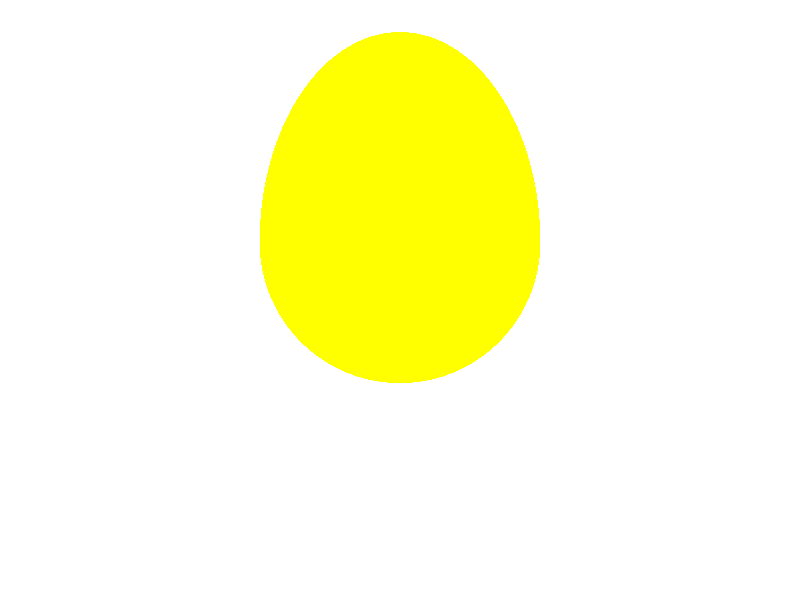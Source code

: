 #include "colors.inc"

background {
  color White
}

camera {
  location <0,0,-11>
  look_at  <0, 0, 0>
}

light_source {
  <9,15,-3>
  color White
}

//
//////////////////// PLANE ////////////////////
//

plane {
  y, 0
  pigment {
    color White
  }
  finish {
    reflection {
      .45
    }
    
    
  }
  
}

#declare EGG_TEX = texture {
  pigment{color Yellow}
}

#declare EGG_RADIUS = 2.5;
#declare EGG_UPPER_HALF_Y_SCALE = 1.5;

#declare EGG_UPPERPART =
  intersection{
    sphere{<0,0,0>,EGG_RADIUS scale <1,EGG_UPPER_HALF_Y_SCALE,1>}
    box{<-EGG_RADIUS,0,-EGG_RADIUS>,
      <EGG_RADIUS, EGG_UPPER_HALF_Y_SCALE * EGG_RADIUS,EGG_RADIUS>}
  }

#declare EGG_LOWERPART =
  intersection{
    sphere{<0,0,0>,EGG_RADIUS}
    box{<-EGG_RADIUS,-EGG_RADIUS,-EGG_RADIUS>,<EGG_RADIUS,0,EGG_RADIUS>}
  }

#declare EGG =
  union{
    object{EGG_UPPERPART }
    object{EGG_LOWERPART}
    texture{EGG_TEX}
    translate y
  }

object {
  EGG
}